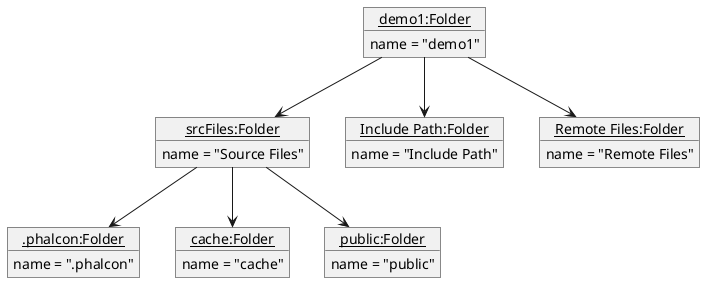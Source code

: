 @startuml
object "<u>demo1:Folder</u>" as root{
name = "demo1"
}
object "<u>srcFiles:Folder</u>" as srcFiles{
name = "Source Files"
}
object "<u>.phalcon:Folder</u>" as phalcon{
name = ".phalcon"
}
object "<u>cache:Folder</u>" as cache{
name = "cache"
}
object "<u>public:Folder</u>" as public{
name = "public"
}
object "<u>Include Path:Folder</u>" as incPath{
name = "Include Path"
}
object "<u>Remote Files:Folder</u>" as rmtFiles{
name = "Remote Files"
}

root --> srcFiles
root --> incPath
root --> rmtFiles
srcFiles --> phalcon
srcFiles --> cache
srcFiles --> public
@enduml
